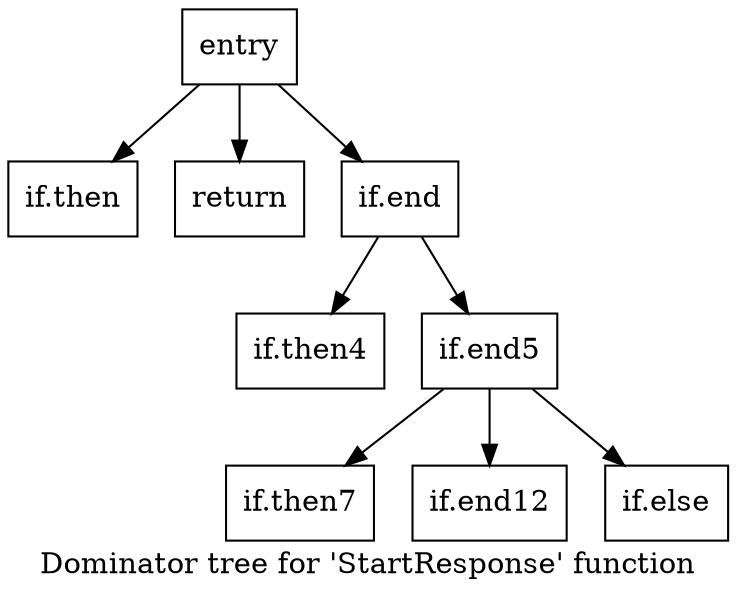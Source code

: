 digraph "Dominator tree for 'StartResponse' function" {
	label="Dominator tree for 'StartResponse' function";

	Node0xebc450 [shape=record,label="{entry}"];
	Node0xebc450 -> Node0xe70b80;
	Node0xebc450 -> Node0xe23420;
	Node0xebc450 -> Node0xe92690;
	Node0xe70b80 [shape=record,label="{if.then}"];
	Node0xe23420 [shape=record,label="{return}"];
	Node0xe92690 [shape=record,label="{if.end}"];
	Node0xe92690 -> Node0xe4ed80;
	Node0xe92690 -> Node0xe3b1e0;
	Node0xe4ed80 [shape=record,label="{if.then4}"];
	Node0xe3b1e0 [shape=record,label="{if.end5}"];
	Node0xe3b1e0 -> Node0xe98090;
	Node0xe3b1e0 -> Node0xea7880;
	Node0xe3b1e0 -> Node0xeb2980;
	Node0xe98090 [shape=record,label="{if.then7}"];
	Node0xea7880 [shape=record,label="{if.end12}"];
	Node0xeb2980 [shape=record,label="{if.else}"];
}
